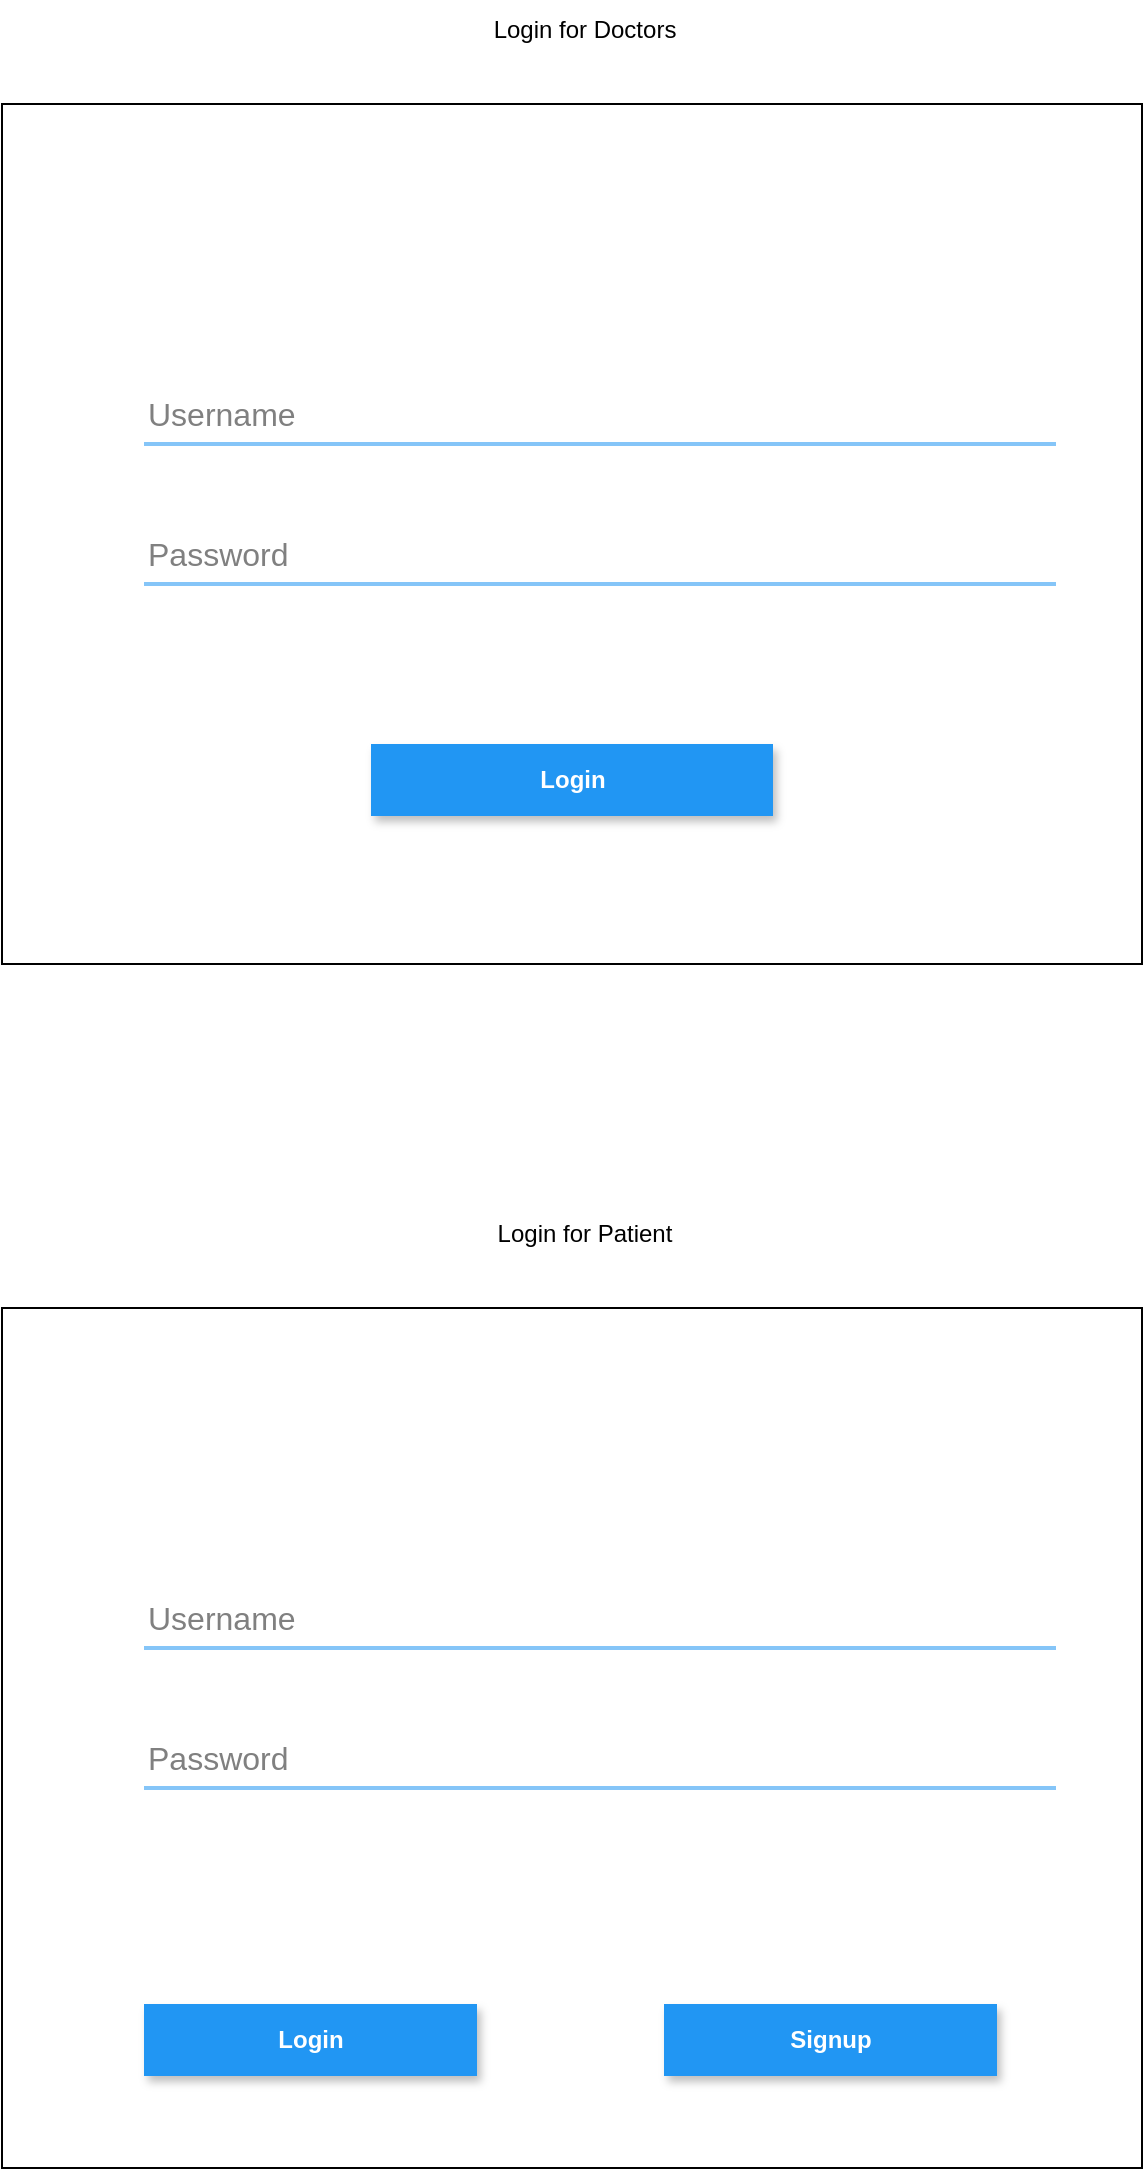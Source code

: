 <mxfile version="21.3.2" type="github" pages="2">
  <diagram name="Page-1" id="BH5HlDe2Fir8JQhBysGc">
    <mxGraphModel dx="2009" dy="1071" grid="1" gridSize="10" guides="1" tooltips="1" connect="1" arrows="1" fold="1" page="1" pageScale="1" pageWidth="827" pageHeight="1169" math="0" shadow="0">
      <root>
        <mxCell id="0" />
        <mxCell id="1" parent="0" />
        <mxCell id="KIWkJEksVJATDTYoHkve-2" value="" style="rounded=0;whiteSpace=wrap;html=1;" vertex="1" parent="1">
          <mxGeometry x="129" y="70" width="570" height="430" as="geometry" />
        </mxCell>
        <mxCell id="KIWkJEksVJATDTYoHkve-3" value="Username" style="text;fontColor=#808080;fontSize=16;verticalAlign=middle;strokeColor=none;fillColor=none;opacity=50;whiteSpace=wrap;html=1;" vertex="1" parent="1">
          <mxGeometry x="200" y="210" width="456" height="30" as="geometry" />
        </mxCell>
        <mxCell id="KIWkJEksVJATDTYoHkve-4" value="" style="dashed=0;shape=line;strokeWidth=2;noLabel=1;strokeColor=#0C8CF2;opacity=50;" vertex="1" parent="1">
          <mxGeometry x="200" y="235" width="456" height="10" as="geometry" />
        </mxCell>
        <mxCell id="KIWkJEksVJATDTYoHkve-5" value="Password" style="text;fontColor=#808080;fontSize=16;verticalAlign=middle;strokeColor=none;fillColor=none;opacity=50;whiteSpace=wrap;html=1;" vertex="1" parent="1">
          <mxGeometry x="200" y="280" width="456" height="30" as="geometry" />
        </mxCell>
        <mxCell id="KIWkJEksVJATDTYoHkve-6" value="" style="dashed=0;shape=line;strokeWidth=2;noLabel=1;strokeColor=#0C8CF2;opacity=50;" vertex="1" parent="1">
          <mxGeometry x="200" y="305" width="456" height="10" as="geometry" />
        </mxCell>
        <mxCell id="KIWkJEksVJATDTYoHkve-7" value="Login" style="whiteSpace=wrap;html=1;dashed=0;align=center;fontSize=12;shape=rect;fillColor=#2196F3;strokeColor=none;fontStyle=1;shadow=1;fontColor=#ffffff;" vertex="1" parent="1">
          <mxGeometry x="313.5" y="390" width="201" height="36" as="geometry" />
        </mxCell>
        <mxCell id="KIWkJEksVJATDTYoHkve-10" value="Reset Password" style="whiteSpace=wrap;html=1;dashed=0;align=center;fontSize=12;shape=rect;fillColor=none;strokeColor=none;fontStyle=1;fontColor=#ffffff;shadow=0;" vertex="1" parent="1">
          <mxGeometry x="556" y="340" width="100" height="36" as="geometry" />
        </mxCell>
        <mxCell id="KIWkJEksVJATDTYoHkve-15" value="Login for Doctors" style="text;html=1;align=center;verticalAlign=middle;resizable=0;points=[];autosize=1;strokeColor=none;fillColor=none;" vertex="1" parent="1">
          <mxGeometry x="365" y="18" width="110" height="30" as="geometry" />
        </mxCell>
        <mxCell id="KIWkJEksVJATDTYoHkve-16" value="" style="rounded=0;whiteSpace=wrap;html=1;" vertex="1" parent="1">
          <mxGeometry x="129" y="672" width="570" height="430" as="geometry" />
        </mxCell>
        <mxCell id="KIWkJEksVJATDTYoHkve-17" value="Username" style="text;fontColor=#808080;fontSize=16;verticalAlign=middle;strokeColor=none;fillColor=none;opacity=50;whiteSpace=wrap;html=1;" vertex="1" parent="1">
          <mxGeometry x="200" y="812" width="456" height="30" as="geometry" />
        </mxCell>
        <mxCell id="KIWkJEksVJATDTYoHkve-18" value="" style="dashed=0;shape=line;strokeWidth=2;noLabel=1;strokeColor=#0C8CF2;opacity=50;" vertex="1" parent="1">
          <mxGeometry x="200" y="837" width="456" height="10" as="geometry" />
        </mxCell>
        <mxCell id="KIWkJEksVJATDTYoHkve-19" value="Password" style="text;fontColor=#808080;fontSize=16;verticalAlign=middle;strokeColor=none;fillColor=none;opacity=50;whiteSpace=wrap;html=1;" vertex="1" parent="1">
          <mxGeometry x="200" y="882" width="456" height="30" as="geometry" />
        </mxCell>
        <mxCell id="KIWkJEksVJATDTYoHkve-20" value="" style="dashed=0;shape=line;strokeWidth=2;noLabel=1;strokeColor=#0C8CF2;opacity=50;" vertex="1" parent="1">
          <mxGeometry x="200" y="907" width="456" height="10" as="geometry" />
        </mxCell>
        <mxCell id="KIWkJEksVJATDTYoHkve-21" value="Login" style="whiteSpace=wrap;html=1;dashed=0;align=center;fontSize=12;shape=rect;fillColor=#2196F3;strokeColor=none;fontStyle=1;shadow=1;fontColor=#ffffff;" vertex="1" parent="1">
          <mxGeometry x="200" y="1020" width="166.5" height="36" as="geometry" />
        </mxCell>
        <mxCell id="KIWkJEksVJATDTYoHkve-22" value="Reset Password" style="whiteSpace=wrap;html=1;dashed=0;align=center;fontSize=12;shape=rect;fillColor=none;strokeColor=none;fontStyle=1;fontColor=#ffffff;shadow=0;" vertex="1" parent="1">
          <mxGeometry x="556" y="942" width="100" height="36" as="geometry" />
        </mxCell>
        <mxCell id="KIWkJEksVJATDTYoHkve-23" value="Login for Patient" style="text;html=1;align=center;verticalAlign=middle;resizable=0;points=[];autosize=1;strokeColor=none;fillColor=none;" vertex="1" parent="1">
          <mxGeometry x="365" y="620" width="110" height="30" as="geometry" />
        </mxCell>
        <mxCell id="KIWkJEksVJATDTYoHkve-25" value="Signup" style="whiteSpace=wrap;html=1;dashed=0;align=center;fontSize=12;shape=rect;fillColor=#2196F3;strokeColor=none;fontStyle=1;shadow=1;fontColor=#ffffff;" vertex="1" parent="1">
          <mxGeometry x="460" y="1020" width="166.5" height="36" as="geometry" />
        </mxCell>
      </root>
    </mxGraphModel>
  </diagram>
  <diagram id="cl8qsNsLndaFQttKoDL7" name="Page-2">
    <mxGraphModel dx="1306" dy="696" grid="1" gridSize="10" guides="1" tooltips="1" connect="1" arrows="1" fold="1" page="1" pageScale="1" pageWidth="827" pageHeight="1169" math="0" shadow="0">
      <root>
        <mxCell id="0" />
        <mxCell id="1" parent="0" />
      </root>
    </mxGraphModel>
  </diagram>
</mxfile>
